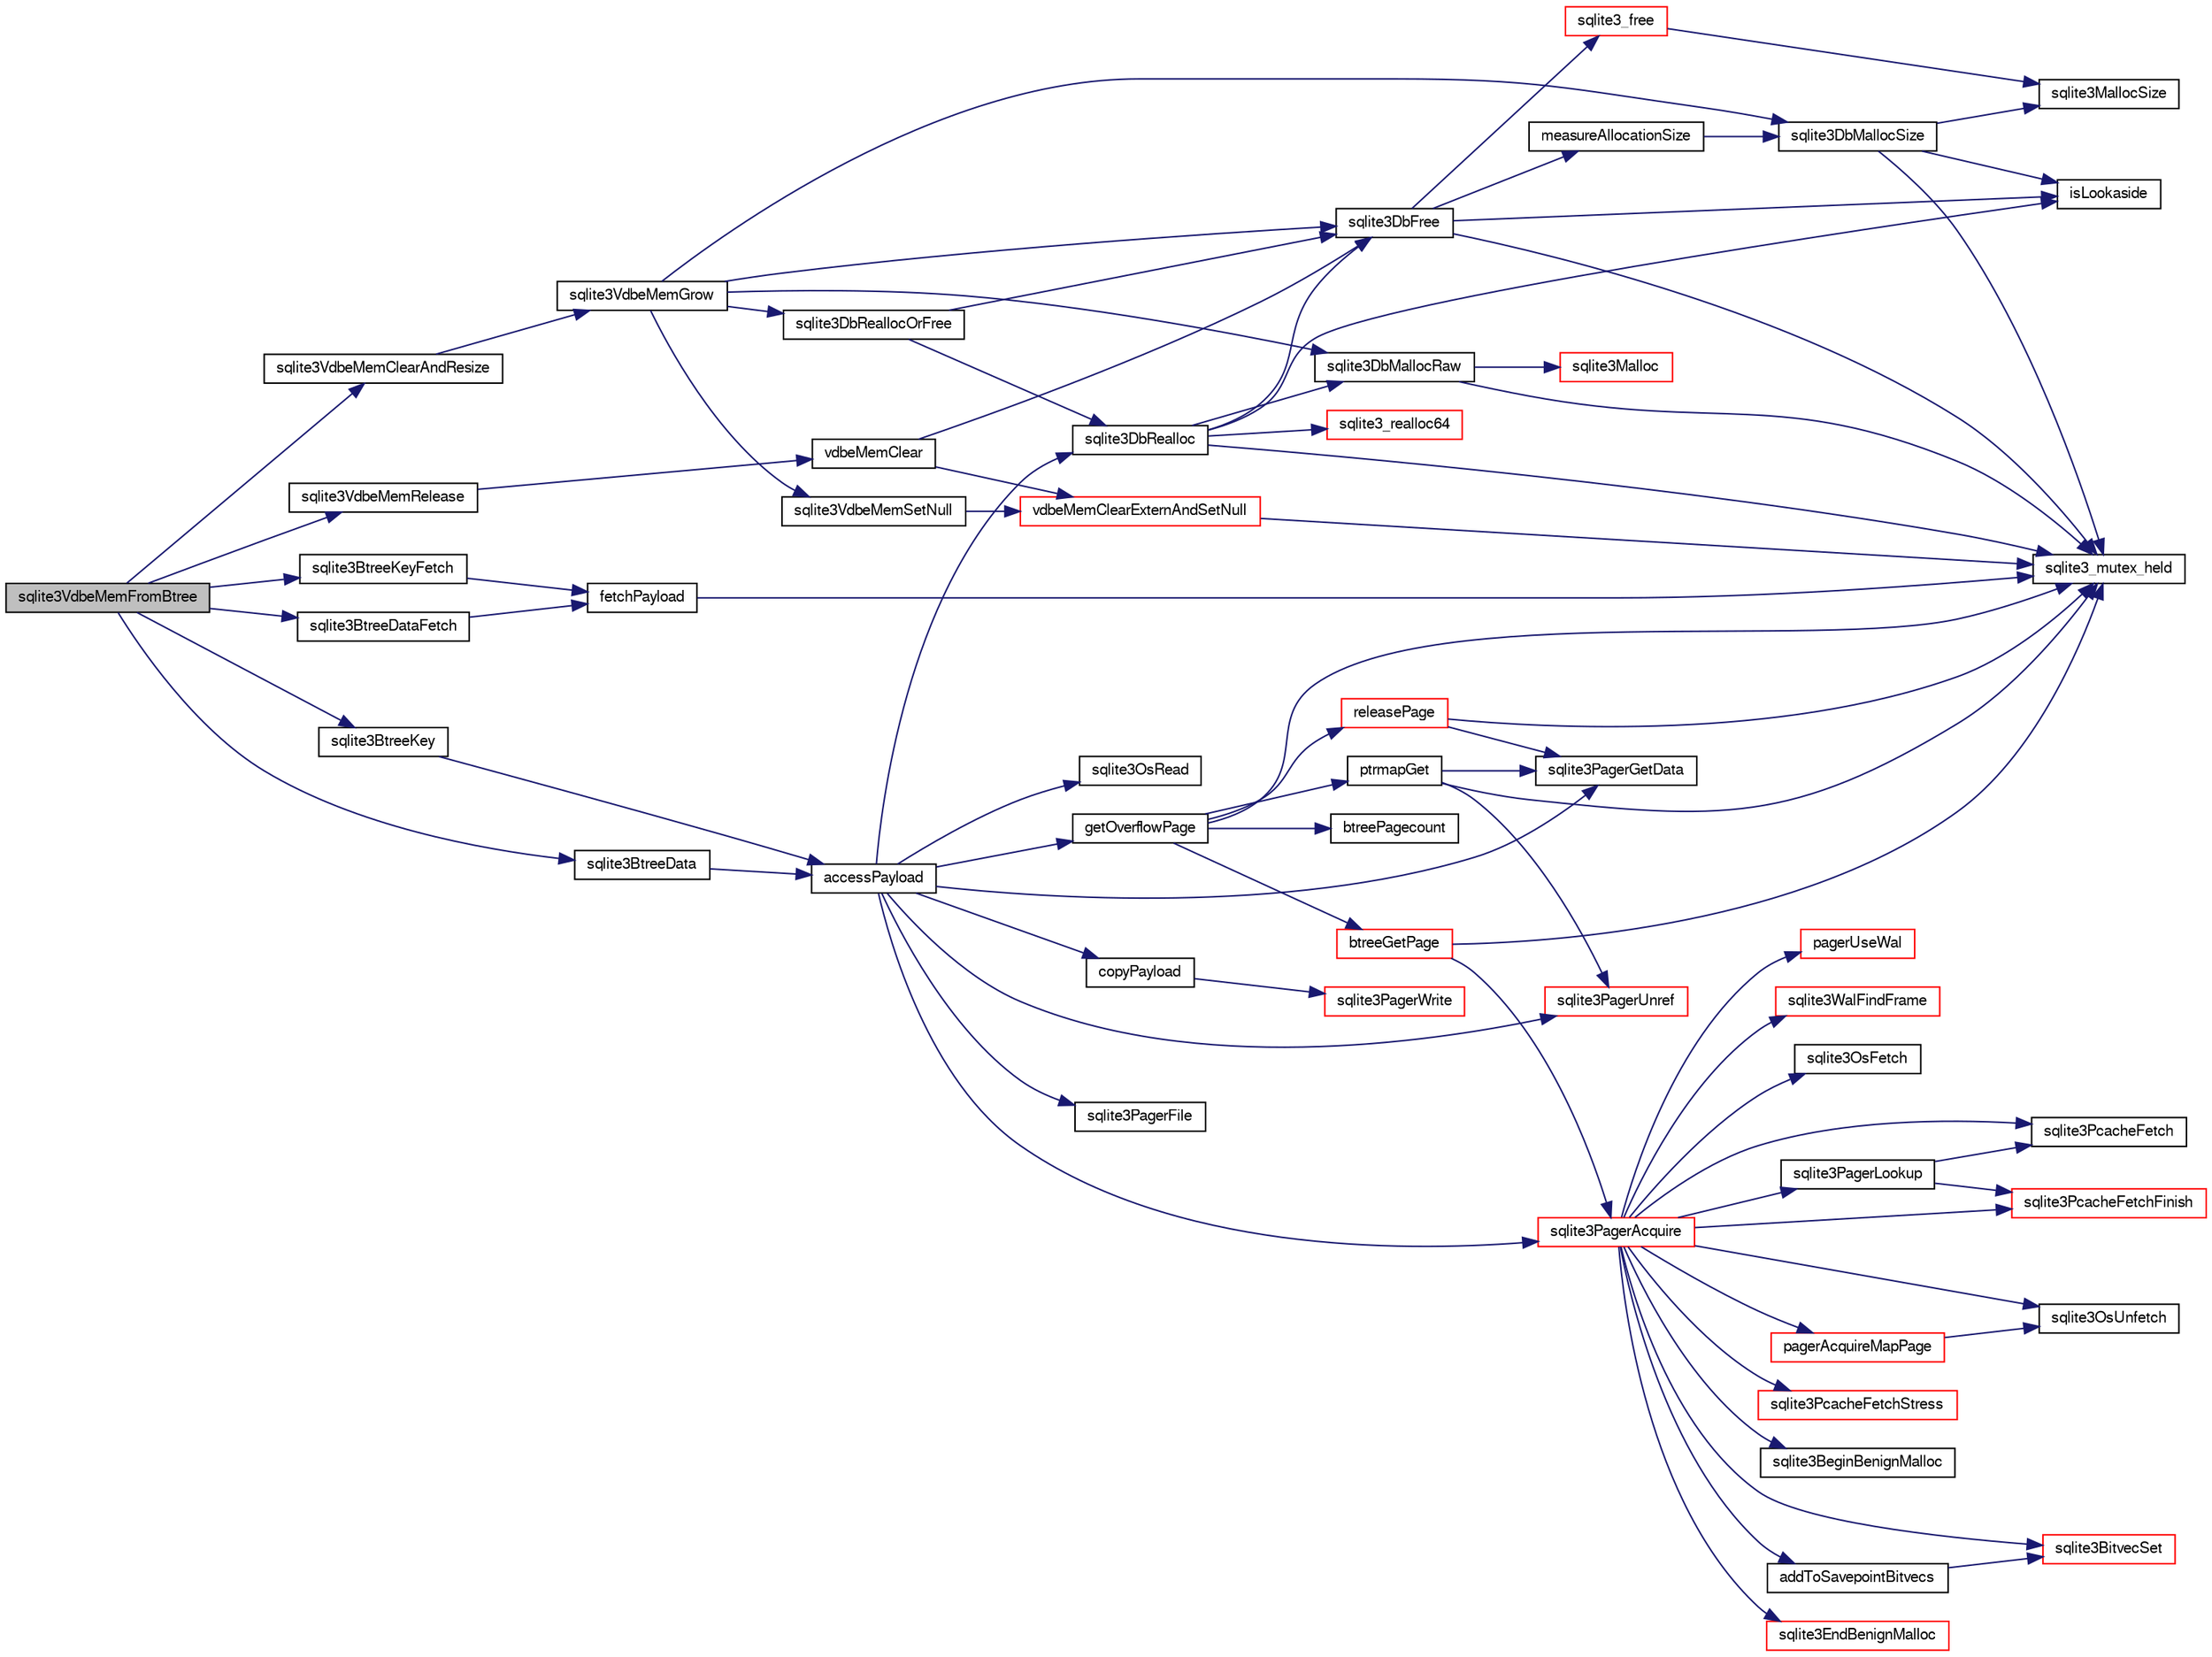 digraph "sqlite3VdbeMemFromBtree"
{
  edge [fontname="FreeSans",fontsize="10",labelfontname="FreeSans",labelfontsize="10"];
  node [fontname="FreeSans",fontsize="10",shape=record];
  rankdir="LR";
  Node767631 [label="sqlite3VdbeMemFromBtree",height=0.2,width=0.4,color="black", fillcolor="grey75", style="filled", fontcolor="black"];
  Node767631 -> Node767632 [color="midnightblue",fontsize="10",style="solid",fontname="FreeSans"];
  Node767632 [label="sqlite3BtreeKeyFetch",height=0.2,width=0.4,color="black", fillcolor="white", style="filled",URL="$sqlite3_8c.html#a857d95cdce2601fd5f6acb8b4facdd2a"];
  Node767632 -> Node767633 [color="midnightblue",fontsize="10",style="solid",fontname="FreeSans"];
  Node767633 [label="fetchPayload",height=0.2,width=0.4,color="black", fillcolor="white", style="filled",URL="$sqlite3_8c.html#a46622817f95a4f77fd9a6494c97f51f7"];
  Node767633 -> Node767634 [color="midnightblue",fontsize="10",style="solid",fontname="FreeSans"];
  Node767634 [label="sqlite3_mutex_held",height=0.2,width=0.4,color="black", fillcolor="white", style="filled",URL="$sqlite3_8c.html#acf77da68932b6bc163c5e68547ecc3e7"];
  Node767631 -> Node767635 [color="midnightblue",fontsize="10",style="solid",fontname="FreeSans"];
  Node767635 [label="sqlite3BtreeDataFetch",height=0.2,width=0.4,color="black", fillcolor="white", style="filled",URL="$sqlite3_8c.html#aadaceb02f6a30eec9df2730799ad23bd"];
  Node767635 -> Node767633 [color="midnightblue",fontsize="10",style="solid",fontname="FreeSans"];
  Node767631 -> Node767636 [color="midnightblue",fontsize="10",style="solid",fontname="FreeSans"];
  Node767636 [label="sqlite3VdbeMemClearAndResize",height=0.2,width=0.4,color="black", fillcolor="white", style="filled",URL="$sqlite3_8c.html#add082be4aa46084ecdf023cfac898231"];
  Node767636 -> Node767637 [color="midnightblue",fontsize="10",style="solid",fontname="FreeSans"];
  Node767637 [label="sqlite3VdbeMemGrow",height=0.2,width=0.4,color="black", fillcolor="white", style="filled",URL="$sqlite3_8c.html#aba753c9690ae0ba31b5100945cf29447"];
  Node767637 -> Node767638 [color="midnightblue",fontsize="10",style="solid",fontname="FreeSans"];
  Node767638 [label="sqlite3DbMallocSize",height=0.2,width=0.4,color="black", fillcolor="white", style="filled",URL="$sqlite3_8c.html#aa397e5a8a03495203a0767abf0a71f86"];
  Node767638 -> Node767639 [color="midnightblue",fontsize="10",style="solid",fontname="FreeSans"];
  Node767639 [label="sqlite3MallocSize",height=0.2,width=0.4,color="black", fillcolor="white", style="filled",URL="$sqlite3_8c.html#acf5d2a5f35270bafb050bd2def576955"];
  Node767638 -> Node767634 [color="midnightblue",fontsize="10",style="solid",fontname="FreeSans"];
  Node767638 -> Node767640 [color="midnightblue",fontsize="10",style="solid",fontname="FreeSans"];
  Node767640 [label="isLookaside",height=0.2,width=0.4,color="black", fillcolor="white", style="filled",URL="$sqlite3_8c.html#a770fa05ff9717b75e16f4d968a77b897"];
  Node767637 -> Node767641 [color="midnightblue",fontsize="10",style="solid",fontname="FreeSans"];
  Node767641 [label="sqlite3DbReallocOrFree",height=0.2,width=0.4,color="black", fillcolor="white", style="filled",URL="$sqlite3_8c.html#a532a9fd62eeb46b61885a0fff075231c"];
  Node767641 -> Node767642 [color="midnightblue",fontsize="10",style="solid",fontname="FreeSans"];
  Node767642 [label="sqlite3DbRealloc",height=0.2,width=0.4,color="black", fillcolor="white", style="filled",URL="$sqlite3_8c.html#ae028f4902a9d29bcaf310ff289ee87dc"];
  Node767642 -> Node767634 [color="midnightblue",fontsize="10",style="solid",fontname="FreeSans"];
  Node767642 -> Node767643 [color="midnightblue",fontsize="10",style="solid",fontname="FreeSans"];
  Node767643 [label="sqlite3DbMallocRaw",height=0.2,width=0.4,color="black", fillcolor="white", style="filled",URL="$sqlite3_8c.html#abbe8be0cf7175e11ddc3e2218fad924e"];
  Node767643 -> Node767634 [color="midnightblue",fontsize="10",style="solid",fontname="FreeSans"];
  Node767643 -> Node767644 [color="midnightblue",fontsize="10",style="solid",fontname="FreeSans"];
  Node767644 [label="sqlite3Malloc",height=0.2,width=0.4,color="red", fillcolor="white", style="filled",URL="$sqlite3_8c.html#a361a2eaa846b1885f123abe46f5d8b2b"];
  Node767642 -> Node767640 [color="midnightblue",fontsize="10",style="solid",fontname="FreeSans"];
  Node767642 -> Node767653 [color="midnightblue",fontsize="10",style="solid",fontname="FreeSans"];
  Node767653 [label="sqlite3DbFree",height=0.2,width=0.4,color="black", fillcolor="white", style="filled",URL="$sqlite3_8c.html#ac70ab821a6607b4a1b909582dc37a069"];
  Node767653 -> Node767634 [color="midnightblue",fontsize="10",style="solid",fontname="FreeSans"];
  Node767653 -> Node767654 [color="midnightblue",fontsize="10",style="solid",fontname="FreeSans"];
  Node767654 [label="measureAllocationSize",height=0.2,width=0.4,color="black", fillcolor="white", style="filled",URL="$sqlite3_8c.html#a45731e644a22fdb756e2b6337224217a"];
  Node767654 -> Node767638 [color="midnightblue",fontsize="10",style="solid",fontname="FreeSans"];
  Node767653 -> Node767640 [color="midnightblue",fontsize="10",style="solid",fontname="FreeSans"];
  Node767653 -> Node767655 [color="midnightblue",fontsize="10",style="solid",fontname="FreeSans"];
  Node767655 [label="sqlite3_free",height=0.2,width=0.4,color="red", fillcolor="white", style="filled",URL="$sqlite3_8c.html#a6552349e36a8a691af5487999ab09519"];
  Node767655 -> Node767639 [color="midnightblue",fontsize="10",style="solid",fontname="FreeSans"];
  Node767642 -> Node767656 [color="midnightblue",fontsize="10",style="solid",fontname="FreeSans"];
  Node767656 [label="sqlite3_realloc64",height=0.2,width=0.4,color="red", fillcolor="white", style="filled",URL="$sqlite3_8c.html#a3765a714077ee547e811034236dc9ecd"];
  Node767641 -> Node767653 [color="midnightblue",fontsize="10",style="solid",fontname="FreeSans"];
  Node767637 -> Node767653 [color="midnightblue",fontsize="10",style="solid",fontname="FreeSans"];
  Node767637 -> Node767643 [color="midnightblue",fontsize="10",style="solid",fontname="FreeSans"];
  Node767637 -> Node767770 [color="midnightblue",fontsize="10",style="solid",fontname="FreeSans"];
  Node767770 [label="sqlite3VdbeMemSetNull",height=0.2,width=0.4,color="black", fillcolor="white", style="filled",URL="$sqlite3_8c.html#ae01092c23aebaf8a3ebdf3954609b410"];
  Node767770 -> Node767714 [color="midnightblue",fontsize="10",style="solid",fontname="FreeSans"];
  Node767714 [label="vdbeMemClearExternAndSetNull",height=0.2,width=0.4,color="red", fillcolor="white", style="filled",URL="$sqlite3_8c.html#a29c41a360fb0e86b817777daf061230c"];
  Node767714 -> Node767634 [color="midnightblue",fontsize="10",style="solid",fontname="FreeSans"];
  Node767631 -> Node767917 [color="midnightblue",fontsize="10",style="solid",fontname="FreeSans"];
  Node767917 [label="sqlite3BtreeKey",height=0.2,width=0.4,color="black", fillcolor="white", style="filled",URL="$sqlite3_8c.html#ac2d5b22a7aae9c57b8a4ef7be643c1cd"];
  Node767917 -> Node767918 [color="midnightblue",fontsize="10",style="solid",fontname="FreeSans"];
  Node767918 [label="accessPayload",height=0.2,width=0.4,color="black", fillcolor="white", style="filled",URL="$sqlite3_8c.html#acf70e6d3cb6afd54d677b3dffb6959d2"];
  Node767918 -> Node767919 [color="midnightblue",fontsize="10",style="solid",fontname="FreeSans"];
  Node767919 [label="copyPayload",height=0.2,width=0.4,color="black", fillcolor="white", style="filled",URL="$sqlite3_8c.html#aedb2ad4326779a68bc8e012570bda430"];
  Node767919 -> Node767920 [color="midnightblue",fontsize="10",style="solid",fontname="FreeSans"];
  Node767920 [label="sqlite3PagerWrite",height=0.2,width=0.4,color="red", fillcolor="white", style="filled",URL="$sqlite3_8c.html#ad4b8aee028ee99575b0748b299e04ed0"];
  Node767918 -> Node767642 [color="midnightblue",fontsize="10",style="solid",fontname="FreeSans"];
  Node767918 -> Node768054 [color="midnightblue",fontsize="10",style="solid",fontname="FreeSans"];
  Node768054 [label="getOverflowPage",height=0.2,width=0.4,color="black", fillcolor="white", style="filled",URL="$sqlite3_8c.html#af907f898e049d621e2c9dc1ed1d63cf4"];
  Node768054 -> Node767634 [color="midnightblue",fontsize="10",style="solid",fontname="FreeSans"];
  Node768054 -> Node768020 [color="midnightblue",fontsize="10",style="solid",fontname="FreeSans"];
  Node768020 [label="btreePagecount",height=0.2,width=0.4,color="black", fillcolor="white", style="filled",URL="$sqlite3_8c.html#a9cc4ac11752c088db89d551ec1495a15"];
  Node768054 -> Node768055 [color="midnightblue",fontsize="10",style="solid",fontname="FreeSans"];
  Node768055 [label="ptrmapGet",height=0.2,width=0.4,color="black", fillcolor="white", style="filled",URL="$sqlite3_8c.html#ae91bfd9c1bec807a52a384d2ed01934b"];
  Node768055 -> Node767634 [color="midnightblue",fontsize="10",style="solid",fontname="FreeSans"];
  Node768055 -> Node768016 [color="midnightblue",fontsize="10",style="solid",fontname="FreeSans"];
  Node768016 [label="sqlite3PagerGetData",height=0.2,width=0.4,color="black", fillcolor="white", style="filled",URL="$sqlite3_8c.html#a9dd340e56fb4b7fad4df339595b8d8a2"];
  Node768055 -> Node768021 [color="midnightblue",fontsize="10",style="solid",fontname="FreeSans"];
  Node768021 [label="sqlite3PagerUnref",height=0.2,width=0.4,color="red", fillcolor="white", style="filled",URL="$sqlite3_8c.html#aa9d040b7f24a8a5d99bf96863b52cd15"];
  Node768054 -> Node768056 [color="midnightblue",fontsize="10",style="solid",fontname="FreeSans"];
  Node768056 [label="btreeGetPage",height=0.2,width=0.4,color="red", fillcolor="white", style="filled",URL="$sqlite3_8c.html#ac59679e30ceb0190614fbd19a7feb6de"];
  Node768056 -> Node767634 [color="midnightblue",fontsize="10",style="solid",fontname="FreeSans"];
  Node768056 -> Node768022 [color="midnightblue",fontsize="10",style="solid",fontname="FreeSans"];
  Node768022 [label="sqlite3PagerAcquire",height=0.2,width=0.4,color="red", fillcolor="white", style="filled",URL="$sqlite3_8c.html#a22a53daafd2bd778cda390312651f994"];
  Node768022 -> Node767925 [color="midnightblue",fontsize="10",style="solid",fontname="FreeSans"];
  Node767925 [label="pagerUseWal",height=0.2,width=0.4,color="red", fillcolor="white", style="filled",URL="$sqlite3_8c.html#a31def80bfe1de9284d635ba190a5eb68"];
  Node768022 -> Node767980 [color="midnightblue",fontsize="10",style="solid",fontname="FreeSans"];
  Node767980 [label="sqlite3WalFindFrame",height=0.2,width=0.4,color="red", fillcolor="white", style="filled",URL="$sqlite3_8c.html#a70d73def3adcc264f500a63178742708"];
  Node768022 -> Node767970 [color="midnightblue",fontsize="10",style="solid",fontname="FreeSans"];
  Node767970 [label="sqlite3OsFetch",height=0.2,width=0.4,color="black", fillcolor="white", style="filled",URL="$sqlite3_8c.html#ab5b9137b375d5d8a8c216a644056cba7"];
  Node768022 -> Node767974 [color="midnightblue",fontsize="10",style="solid",fontname="FreeSans"];
  Node767974 [label="sqlite3PagerLookup",height=0.2,width=0.4,color="black", fillcolor="white", style="filled",URL="$sqlite3_8c.html#a1252ec03814f64eed236cfb21094cafd"];
  Node767974 -> Node767975 [color="midnightblue",fontsize="10",style="solid",fontname="FreeSans"];
  Node767975 [label="sqlite3PcacheFetch",height=0.2,width=0.4,color="black", fillcolor="white", style="filled",URL="$sqlite3_8c.html#a51a10151c5ec2c1c9e6fd615e95a3450"];
  Node767974 -> Node767976 [color="midnightblue",fontsize="10",style="solid",fontname="FreeSans"];
  Node767976 [label="sqlite3PcacheFetchFinish",height=0.2,width=0.4,color="red", fillcolor="white", style="filled",URL="$sqlite3_8c.html#a21f330cb082d63a111f64257e823a4b1"];
  Node768022 -> Node768023 [color="midnightblue",fontsize="10",style="solid",fontname="FreeSans"];
  Node768023 [label="pagerAcquireMapPage",height=0.2,width=0.4,color="red", fillcolor="white", style="filled",URL="$sqlite3_8c.html#affc12640bbd7572ae41f1943f3b8bb3b"];
  Node768023 -> Node767951 [color="midnightblue",fontsize="10",style="solid",fontname="FreeSans"];
  Node767951 [label="sqlite3OsUnfetch",height=0.2,width=0.4,color="black", fillcolor="white", style="filled",URL="$sqlite3_8c.html#abc0da72cb8b8989cf8708b572fe5fef4"];
  Node768022 -> Node767951 [color="midnightblue",fontsize="10",style="solid",fontname="FreeSans"];
  Node768022 -> Node767975 [color="midnightblue",fontsize="10",style="solid",fontname="FreeSans"];
  Node768022 -> Node768024 [color="midnightblue",fontsize="10",style="solid",fontname="FreeSans"];
  Node768024 [label="sqlite3PcacheFetchStress",height=0.2,width=0.4,color="red", fillcolor="white", style="filled",URL="$sqlite3_8c.html#a83644ab4d77e1649ae5336b659edb351"];
  Node768022 -> Node767976 [color="midnightblue",fontsize="10",style="solid",fontname="FreeSans"];
  Node768022 -> Node767746 [color="midnightblue",fontsize="10",style="solid",fontname="FreeSans"];
  Node767746 [label="sqlite3BeginBenignMalloc",height=0.2,width=0.4,color="black", fillcolor="white", style="filled",URL="$sqlite3_8c.html#a3344c0e2b1b6df701a1cb326602fac14"];
  Node768022 -> Node767944 [color="midnightblue",fontsize="10",style="solid",fontname="FreeSans"];
  Node767944 [label="sqlite3BitvecSet",height=0.2,width=0.4,color="red", fillcolor="white", style="filled",URL="$sqlite3_8c.html#a1f3c6d64d5d889e451d6725b1eb458be"];
  Node768022 -> Node767945 [color="midnightblue",fontsize="10",style="solid",fontname="FreeSans"];
  Node767945 [label="addToSavepointBitvecs",height=0.2,width=0.4,color="black", fillcolor="white", style="filled",URL="$sqlite3_8c.html#aa2e9bb02bb6975d83ec875f0792792f0"];
  Node767945 -> Node767944 [color="midnightblue",fontsize="10",style="solid",fontname="FreeSans"];
  Node768022 -> Node767747 [color="midnightblue",fontsize="10",style="solid",fontname="FreeSans"];
  Node767747 [label="sqlite3EndBenignMalloc",height=0.2,width=0.4,color="red", fillcolor="white", style="filled",URL="$sqlite3_8c.html#a4582127cc64d483dc66c7acf9d8d8fbb"];
  Node768054 -> Node768058 [color="midnightblue",fontsize="10",style="solid",fontname="FreeSans"];
  Node768058 [label="releasePage",height=0.2,width=0.4,color="red", fillcolor="white", style="filled",URL="$sqlite3_8c.html#a92c6fb14f9bcf117440c35116c26d6c4"];
  Node768058 -> Node768016 [color="midnightblue",fontsize="10",style="solid",fontname="FreeSans"];
  Node768058 -> Node767634 [color="midnightblue",fontsize="10",style="solid",fontname="FreeSans"];
  Node767918 -> Node768059 [color="midnightblue",fontsize="10",style="solid",fontname="FreeSans"];
  Node768059 [label="sqlite3PagerFile",height=0.2,width=0.4,color="black", fillcolor="white", style="filled",URL="$sqlite3_8c.html#a4994718ae281ffc714aa975c5b9b359d"];
  Node767918 -> Node767983 [color="midnightblue",fontsize="10",style="solid",fontname="FreeSans"];
  Node767983 [label="sqlite3OsRead",height=0.2,width=0.4,color="black", fillcolor="white", style="filled",URL="$sqlite3_8c.html#a98ef6b5ed82299d2efc0b5f9e41c877d"];
  Node767918 -> Node768022 [color="midnightblue",fontsize="10",style="solid",fontname="FreeSans"];
  Node767918 -> Node768016 [color="midnightblue",fontsize="10",style="solid",fontname="FreeSans"];
  Node767918 -> Node768021 [color="midnightblue",fontsize="10",style="solid",fontname="FreeSans"];
  Node767631 -> Node768060 [color="midnightblue",fontsize="10",style="solid",fontname="FreeSans"];
  Node768060 [label="sqlite3BtreeData",height=0.2,width=0.4,color="black", fillcolor="white", style="filled",URL="$sqlite3_8c.html#a1790f0a3e62aea4361ab60996272a78c"];
  Node768060 -> Node767918 [color="midnightblue",fontsize="10",style="solid",fontname="FreeSans"];
  Node767631 -> Node767712 [color="midnightblue",fontsize="10",style="solid",fontname="FreeSans"];
  Node767712 [label="sqlite3VdbeMemRelease",height=0.2,width=0.4,color="black", fillcolor="white", style="filled",URL="$sqlite3_8c.html#a90606361dbeba88159fd6ff03fcc10cc"];
  Node767712 -> Node767713 [color="midnightblue",fontsize="10",style="solid",fontname="FreeSans"];
  Node767713 [label="vdbeMemClear",height=0.2,width=0.4,color="black", fillcolor="white", style="filled",URL="$sqlite3_8c.html#a489eef6e55ad0dadf67578726b935d12"];
  Node767713 -> Node767714 [color="midnightblue",fontsize="10",style="solid",fontname="FreeSans"];
  Node767713 -> Node767653 [color="midnightblue",fontsize="10",style="solid",fontname="FreeSans"];
}
